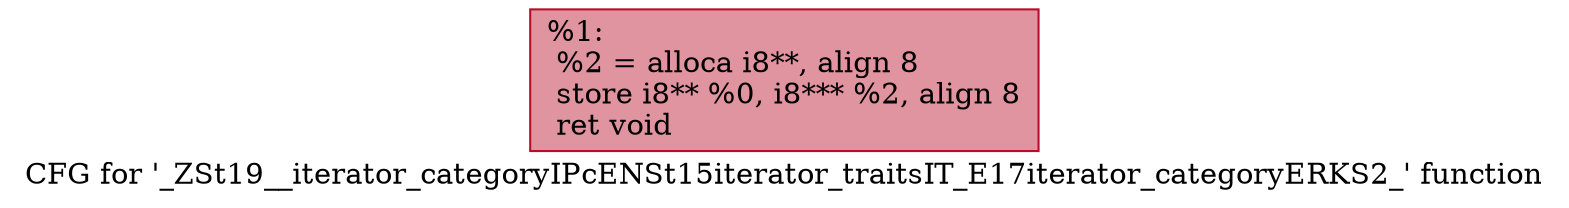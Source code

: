 digraph "CFG for '_ZSt19__iterator_categoryIPcENSt15iterator_traitsIT_E17iterator_categoryERKS2_' function" {
	label="CFG for '_ZSt19__iterator_categoryIPcENSt15iterator_traitsIT_E17iterator_categoryERKS2_' function";

	Node0x565382a64c10 [shape=record,color="#b70d28ff", style=filled, fillcolor="#b70d2870",label="{%1:\l  %2 = alloca i8**, align 8\l  store i8** %0, i8*** %2, align 8\l  ret void\l}"];
}
